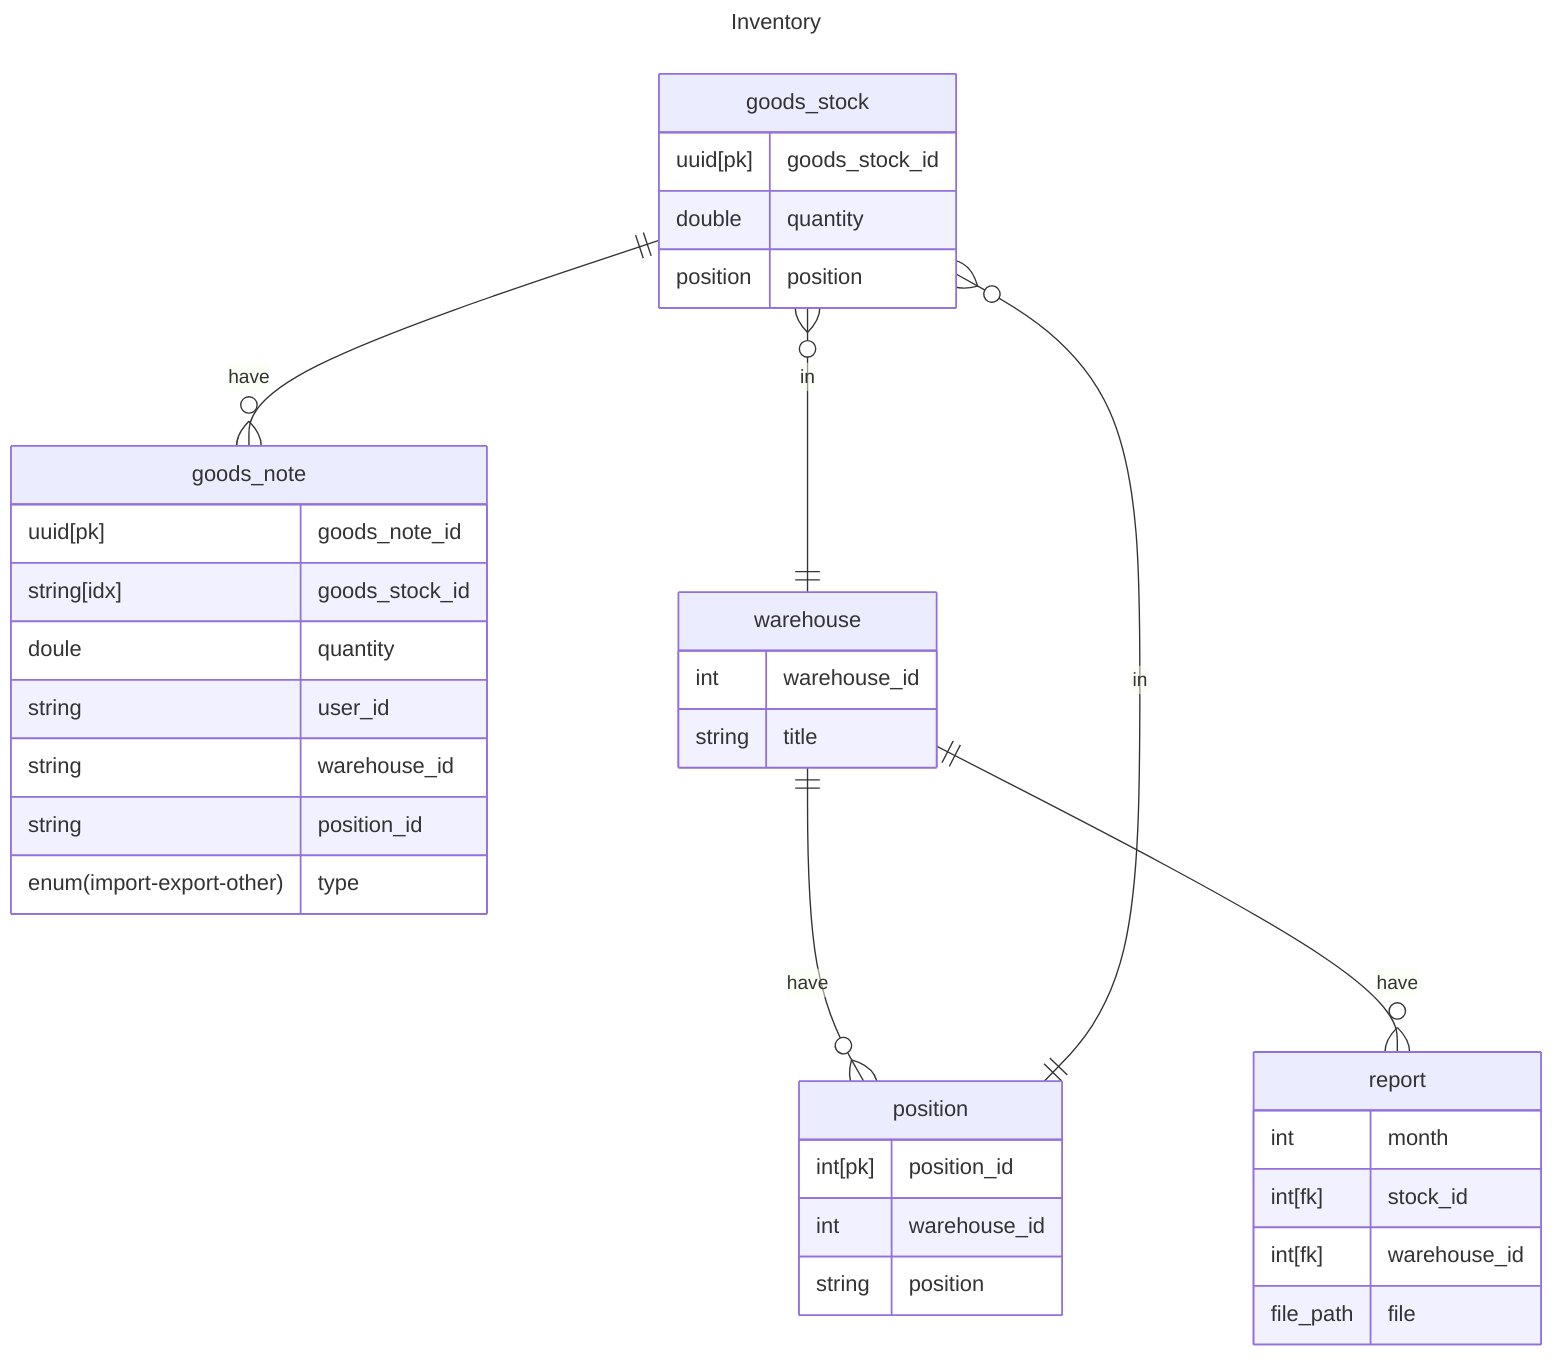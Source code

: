 ---
title: Inventory
---
erDiagram
    goods_note {
        uuid[pk] goods_note_id
        string[idx] goods_stock_id 
        doule quantity
        string user_id
        string warehouse_id
        string position_id
        enum(import-export-other) type    
    }
    goods_stock {
        uuid[pk] goods_stock_id
        double quantity
        position position
    }
    report {
        int month
        int[fk] stock_id
        int[fk] warehouse_id
        file_path file
    }
    warehouse {
        int warehouse_id
        string title
    }
    position {
        int[pk] position_id
        int warehouse_id
        string position
    }

    goods_stock ||--o{ goods_note: have
    warehouse ||--o{ report: have
    warehouse ||--o{ position: have
    goods_stock }o--|| position: in
    goods_stock }o--|| warehouse: in
